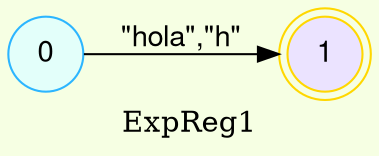 digraph finite_state_machine {
	bgcolor = "#F6FFE3"
	node [fontname="Helvetica,Arial,sans-serif" ]
	edge [fontname="Helvetica,Arial,sans-serif"]
	rankdir=LR;
	node [shape = doublecircle, color = gold fillcolor="#EBE3FF" style =filled];1;
	node [shape = circle, color = "#2CB5FF" fillcolor="#E3FFFA" style =filled];

0->1[label = "\"hola\",\"h\""];
label= ExpReg1}